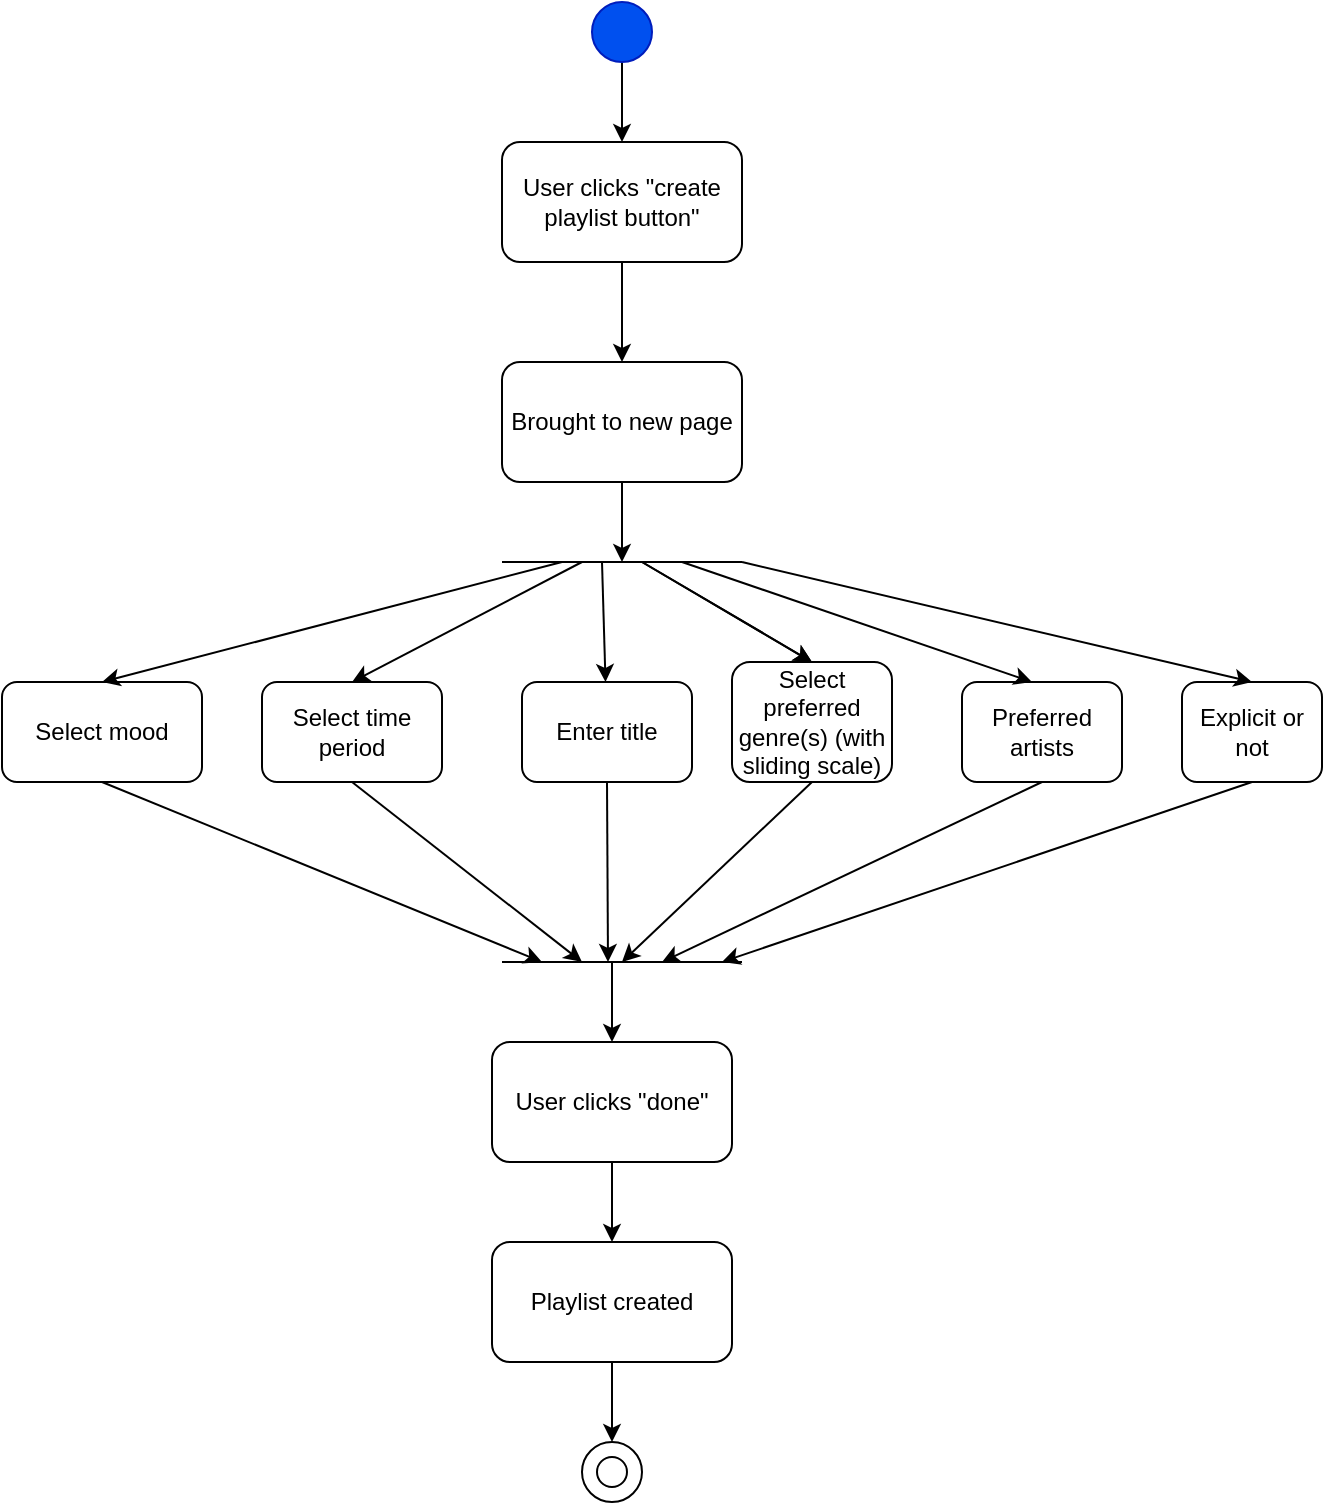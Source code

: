 <mxfile version="13.3.0" type="github">
  <diagram id="1zE0CY0DRsBAxS0jNYkQ" name="Page-1">
    <mxGraphModel dx="824" dy="941" grid="1" gridSize="10" guides="1" tooltips="1" connect="1" arrows="1" fold="1" page="1" pageScale="1" pageWidth="850" pageHeight="1100" math="0" shadow="0">
      <root>
        <mxCell id="0" />
        <mxCell id="1" parent="0" />
        <mxCell id="owZdXx2rTR2LN0gb4Scp-3" value="" style="edgeStyle=orthogonalEdgeStyle;rounded=0;orthogonalLoop=1;jettySize=auto;html=1;" edge="1" parent="1" source="owZdXx2rTR2LN0gb4Scp-1" target="owZdXx2rTR2LN0gb4Scp-2">
          <mxGeometry relative="1" as="geometry" />
        </mxCell>
        <mxCell id="owZdXx2rTR2LN0gb4Scp-1" value="" style="ellipse;whiteSpace=wrap;html=1;aspect=fixed;fillColor=#0050ef;strokeColor=#001DBC;fontColor=#ffffff;" vertex="1" parent="1">
          <mxGeometry x="325" y="80" width="30" height="30" as="geometry" />
        </mxCell>
        <mxCell id="owZdXx2rTR2LN0gb4Scp-9" value="" style="edgeStyle=orthogonalEdgeStyle;rounded=0;orthogonalLoop=1;jettySize=auto;html=1;" edge="1" parent="1" source="owZdXx2rTR2LN0gb4Scp-2" target="owZdXx2rTR2LN0gb4Scp-8">
          <mxGeometry relative="1" as="geometry" />
        </mxCell>
        <mxCell id="owZdXx2rTR2LN0gb4Scp-2" value="User clicks &quot;create playlist button&quot;" style="rounded=1;whiteSpace=wrap;html=1;" vertex="1" parent="1">
          <mxGeometry x="280" y="150" width="120" height="60" as="geometry" />
        </mxCell>
        <mxCell id="owZdXx2rTR2LN0gb4Scp-8" value="Brought to new page" style="rounded=1;whiteSpace=wrap;html=1;" vertex="1" parent="1">
          <mxGeometry x="280" y="260" width="120" height="60" as="geometry" />
        </mxCell>
        <mxCell id="owZdXx2rTR2LN0gb4Scp-10" value="Select mood" style="rounded=1;whiteSpace=wrap;html=1;" vertex="1" parent="1">
          <mxGeometry x="30" y="420" width="100" height="50" as="geometry" />
        </mxCell>
        <mxCell id="owZdXx2rTR2LN0gb4Scp-11" value="Select time period" style="rounded=1;whiteSpace=wrap;html=1;" vertex="1" parent="1">
          <mxGeometry x="160" y="420" width="90" height="50" as="geometry" />
        </mxCell>
        <mxCell id="owZdXx2rTR2LN0gb4Scp-12" value="Enter title" style="rounded=1;whiteSpace=wrap;html=1;" vertex="1" parent="1">
          <mxGeometry x="290" y="420" width="85" height="50" as="geometry" />
        </mxCell>
        <mxCell id="owZdXx2rTR2LN0gb4Scp-13" value="Select preferred genre(s) (with sliding scale)" style="rounded=1;whiteSpace=wrap;html=1;" vertex="1" parent="1">
          <mxGeometry x="395" y="410" width="80" height="60" as="geometry" />
        </mxCell>
        <mxCell id="owZdXx2rTR2LN0gb4Scp-14" value="Preferred artists" style="rounded=1;whiteSpace=wrap;html=1;" vertex="1" parent="1">
          <mxGeometry x="510" y="420" width="80" height="50" as="geometry" />
        </mxCell>
        <mxCell id="owZdXx2rTR2LN0gb4Scp-17" value="Explicit or not" style="rounded=1;whiteSpace=wrap;html=1;" vertex="1" parent="1">
          <mxGeometry x="620" y="420" width="70" height="50" as="geometry" />
        </mxCell>
        <mxCell id="owZdXx2rTR2LN0gb4Scp-20" value="" style="endArrow=none;html=1;" edge="1" parent="1">
          <mxGeometry width="50" height="50" relative="1" as="geometry">
            <mxPoint x="280" y="360" as="sourcePoint" />
            <mxPoint x="400" y="360" as="targetPoint" />
          </mxGeometry>
        </mxCell>
        <mxCell id="owZdXx2rTR2LN0gb4Scp-21" value="" style="endArrow=classic;html=1;entryX=0.5;entryY=0;entryDx=0;entryDy=0;" edge="1" parent="1" target="owZdXx2rTR2LN0gb4Scp-10">
          <mxGeometry width="50" height="50" relative="1" as="geometry">
            <mxPoint x="310" y="360" as="sourcePoint" />
            <mxPoint x="180" y="350" as="targetPoint" />
          </mxGeometry>
        </mxCell>
        <mxCell id="owZdXx2rTR2LN0gb4Scp-22" value="" style="endArrow=classic;html=1;entryX=0.5;entryY=0;entryDx=0;entryDy=0;" edge="1" parent="1" target="owZdXx2rTR2LN0gb4Scp-11">
          <mxGeometry width="50" height="50" relative="1" as="geometry">
            <mxPoint x="320" y="360" as="sourcePoint" />
            <mxPoint x="310" y="490" as="targetPoint" />
          </mxGeometry>
        </mxCell>
        <mxCell id="owZdXx2rTR2LN0gb4Scp-24" value="" style="endArrow=classic;html=1;" edge="1" parent="1" target="owZdXx2rTR2LN0gb4Scp-12">
          <mxGeometry width="50" height="50" relative="1" as="geometry">
            <mxPoint x="330" y="360" as="sourcePoint" />
            <mxPoint x="400" y="560" as="targetPoint" />
          </mxGeometry>
        </mxCell>
        <mxCell id="owZdXx2rTR2LN0gb4Scp-25" value="" style="endArrow=classic;html=1;entryX=0.5;entryY=0;entryDx=0;entryDy=0;" edge="1" parent="1" target="owZdXx2rTR2LN0gb4Scp-13">
          <mxGeometry width="50" height="50" relative="1" as="geometry">
            <mxPoint x="350" y="360" as="sourcePoint" />
            <mxPoint x="380" y="530" as="targetPoint" />
          </mxGeometry>
        </mxCell>
        <mxCell id="owZdXx2rTR2LN0gb4Scp-26" value="" style="endArrow=classic;html=1;entryX=0.5;entryY=0;entryDx=0;entryDy=0;" edge="1" parent="1">
          <mxGeometry width="50" height="50" relative="1" as="geometry">
            <mxPoint x="350" y="360" as="sourcePoint" />
            <mxPoint x="435" y="410" as="targetPoint" />
          </mxGeometry>
        </mxCell>
        <mxCell id="owZdXx2rTR2LN0gb4Scp-27" value="" style="endArrow=classic;html=1;entryX=0.5;entryY=0;entryDx=0;entryDy=0;" edge="1" parent="1">
          <mxGeometry width="50" height="50" relative="1" as="geometry">
            <mxPoint x="370" y="360" as="sourcePoint" />
            <mxPoint x="545" y="420" as="targetPoint" />
          </mxGeometry>
        </mxCell>
        <mxCell id="owZdXx2rTR2LN0gb4Scp-28" value="" style="endArrow=classic;html=1;entryX=0.5;entryY=0;entryDx=0;entryDy=0;" edge="1" parent="1">
          <mxGeometry width="50" height="50" relative="1" as="geometry">
            <mxPoint x="400" y="360" as="sourcePoint" />
            <mxPoint x="655" y="420" as="targetPoint" />
          </mxGeometry>
        </mxCell>
        <mxCell id="owZdXx2rTR2LN0gb4Scp-31" value="" style="endArrow=classic;html=1;exitX=0.5;exitY=1;exitDx=0;exitDy=0;" edge="1" parent="1" source="owZdXx2rTR2LN0gb4Scp-8">
          <mxGeometry width="50" height="50" relative="1" as="geometry">
            <mxPoint x="460" y="300" as="sourcePoint" />
            <mxPoint x="340" y="360" as="targetPoint" />
          </mxGeometry>
        </mxCell>
        <mxCell id="owZdXx2rTR2LN0gb4Scp-32" value="" style="endArrow=none;html=1;" edge="1" parent="1">
          <mxGeometry width="50" height="50" relative="1" as="geometry">
            <mxPoint x="280" y="560" as="sourcePoint" />
            <mxPoint x="400" y="560" as="targetPoint" />
          </mxGeometry>
        </mxCell>
        <mxCell id="owZdXx2rTR2LN0gb4Scp-33" value="" style="endArrow=classic;html=1;exitX=0.5;exitY=1;exitDx=0;exitDy=0;" edge="1" parent="1" source="owZdXx2rTR2LN0gb4Scp-10">
          <mxGeometry width="50" height="50" relative="1" as="geometry">
            <mxPoint x="190" y="550" as="sourcePoint" />
            <mxPoint x="300" y="560" as="targetPoint" />
          </mxGeometry>
        </mxCell>
        <mxCell id="owZdXx2rTR2LN0gb4Scp-34" value="" style="endArrow=classic;html=1;exitX=0.5;exitY=1;exitDx=0;exitDy=0;" edge="1" parent="1" source="owZdXx2rTR2LN0gb4Scp-11">
          <mxGeometry width="50" height="50" relative="1" as="geometry">
            <mxPoint x="300" y="550" as="sourcePoint" />
            <mxPoint x="320" y="560" as="targetPoint" />
          </mxGeometry>
        </mxCell>
        <mxCell id="owZdXx2rTR2LN0gb4Scp-35" value="" style="endArrow=classic;html=1;exitX=0.5;exitY=1;exitDx=0;exitDy=0;" edge="1" parent="1" source="owZdXx2rTR2LN0gb4Scp-12">
          <mxGeometry width="50" height="50" relative="1" as="geometry">
            <mxPoint x="330" y="550" as="sourcePoint" />
            <mxPoint x="333" y="560" as="targetPoint" />
          </mxGeometry>
        </mxCell>
        <mxCell id="owZdXx2rTR2LN0gb4Scp-36" value="" style="endArrow=classic;html=1;exitX=0.5;exitY=1;exitDx=0;exitDy=0;" edge="1" parent="1" source="owZdXx2rTR2LN0gb4Scp-13">
          <mxGeometry width="50" height="50" relative="1" as="geometry">
            <mxPoint x="400" y="550" as="sourcePoint" />
            <mxPoint x="340" y="560" as="targetPoint" />
          </mxGeometry>
        </mxCell>
        <mxCell id="owZdXx2rTR2LN0gb4Scp-37" value="" style="endArrow=classic;html=1;exitX=0.5;exitY=1;exitDx=0;exitDy=0;" edge="1" parent="1" source="owZdXx2rTR2LN0gb4Scp-14">
          <mxGeometry width="50" height="50" relative="1" as="geometry">
            <mxPoint x="460" y="550" as="sourcePoint" />
            <mxPoint x="360" y="560" as="targetPoint" />
          </mxGeometry>
        </mxCell>
        <mxCell id="owZdXx2rTR2LN0gb4Scp-38" value="" style="endArrow=classic;html=1;exitX=0.5;exitY=1;exitDx=0;exitDy=0;" edge="1" parent="1" source="owZdXx2rTR2LN0gb4Scp-17">
          <mxGeometry width="50" height="50" relative="1" as="geometry">
            <mxPoint x="590" y="590" as="sourcePoint" />
            <mxPoint x="390" y="560" as="targetPoint" />
          </mxGeometry>
        </mxCell>
        <mxCell id="owZdXx2rTR2LN0gb4Scp-39" value="&lt;div&gt;User clicks &quot;done&quot;&lt;/div&gt;" style="rounded=1;whiteSpace=wrap;html=1;" vertex="1" parent="1">
          <mxGeometry x="275" y="600" width="120" height="60" as="geometry" />
        </mxCell>
        <mxCell id="owZdXx2rTR2LN0gb4Scp-40" value="Playlist created" style="rounded=1;whiteSpace=wrap;html=1;" vertex="1" parent="1">
          <mxGeometry x="275" y="700" width="120" height="60" as="geometry" />
        </mxCell>
        <mxCell id="owZdXx2rTR2LN0gb4Scp-42" value="" style="ellipse;whiteSpace=wrap;html=1;aspect=fixed;" vertex="1" parent="1">
          <mxGeometry x="320" y="800" width="30" height="30" as="geometry" />
        </mxCell>
        <mxCell id="owZdXx2rTR2LN0gb4Scp-43" value="" style="ellipse;whiteSpace=wrap;html=1;aspect=fixed;" vertex="1" parent="1">
          <mxGeometry x="327.5" y="807.5" width="15" height="15" as="geometry" />
        </mxCell>
        <mxCell id="owZdXx2rTR2LN0gb4Scp-50" value="" style="endArrow=classic;html=1;exitX=0.5;exitY=1;exitDx=0;exitDy=0;entryX=0.5;entryY=0;entryDx=0;entryDy=0;" edge="1" parent="1" source="owZdXx2rTR2LN0gb4Scp-40" target="owZdXx2rTR2LN0gb4Scp-42">
          <mxGeometry width="50" height="50" relative="1" as="geometry">
            <mxPoint x="440" y="860" as="sourcePoint" />
            <mxPoint x="490" y="810" as="targetPoint" />
          </mxGeometry>
        </mxCell>
        <mxCell id="owZdXx2rTR2LN0gb4Scp-52" value="" style="endArrow=classic;html=1;exitX=0.5;exitY=1;exitDx=0;exitDy=0;entryX=0.5;entryY=0;entryDx=0;entryDy=0;" edge="1" parent="1" source="owZdXx2rTR2LN0gb4Scp-39" target="owZdXx2rTR2LN0gb4Scp-40">
          <mxGeometry width="50" height="50" relative="1" as="geometry">
            <mxPoint x="330" y="720" as="sourcePoint" />
            <mxPoint x="380" y="670" as="targetPoint" />
          </mxGeometry>
        </mxCell>
        <mxCell id="owZdXx2rTR2LN0gb4Scp-53" value="" style="endArrow=classic;html=1;entryX=0.5;entryY=0;entryDx=0;entryDy=0;" edge="1" parent="1" target="owZdXx2rTR2LN0gb4Scp-39">
          <mxGeometry width="50" height="50" relative="1" as="geometry">
            <mxPoint x="335" y="560" as="sourcePoint" />
            <mxPoint x="360" y="570" as="targetPoint" />
          </mxGeometry>
        </mxCell>
      </root>
    </mxGraphModel>
  </diagram>
</mxfile>
